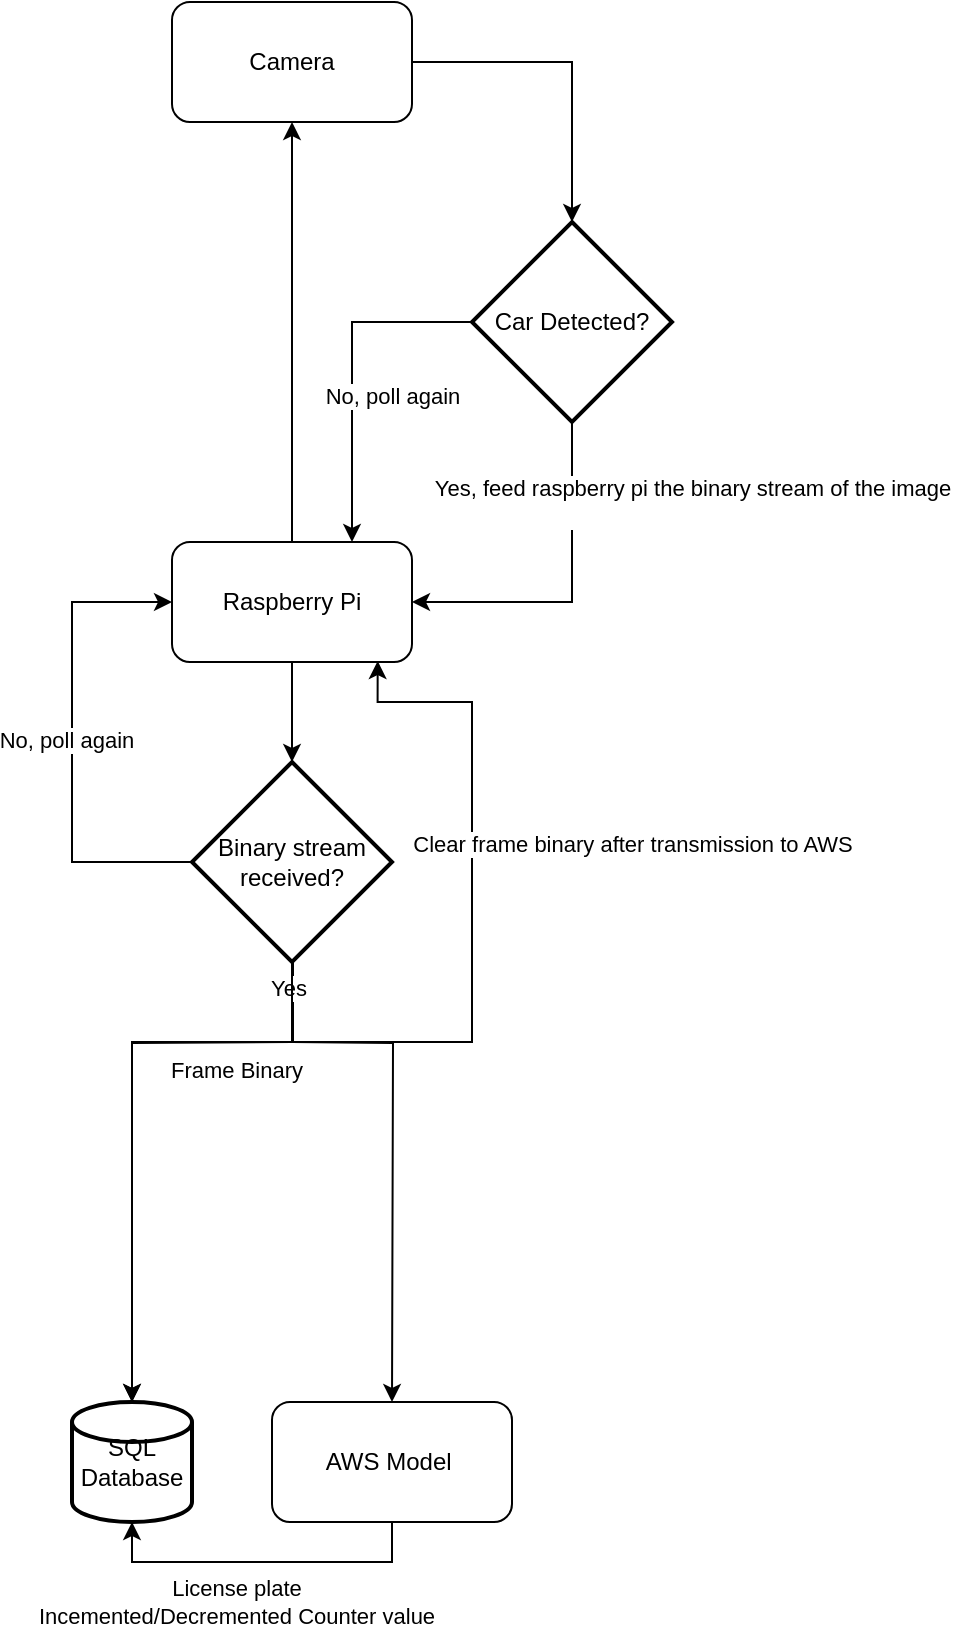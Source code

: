<mxfile version="24.7.17">
  <diagram name="Page-1" id="hNk9jKWtRZ3PnQkdw8SD">
    <mxGraphModel dx="1119" dy="823" grid="1" gridSize="10" guides="1" tooltips="1" connect="1" arrows="1" fold="1" page="1" pageScale="1" pageWidth="850" pageHeight="1100" math="0" shadow="0">
      <root>
        <mxCell id="0" />
        <mxCell id="1" parent="0" />
        <mxCell id="17Nm9Soat1oXQYeWevZ1-1" value="Camera" style="rounded=1;whiteSpace=wrap;html=1;" vertex="1" parent="1">
          <mxGeometry x="100" y="130" width="120" height="60" as="geometry" />
        </mxCell>
        <mxCell id="17Nm9Soat1oXQYeWevZ1-13" style="edgeStyle=orthogonalEdgeStyle;rounded=0;orthogonalLoop=1;jettySize=auto;html=1;" edge="1" parent="1" target="17Nm9Soat1oXQYeWevZ1-14">
          <mxGeometry relative="1" as="geometry">
            <mxPoint x="210" y="870" as="targetPoint" />
            <mxPoint x="160" y="650" as="sourcePoint" />
          </mxGeometry>
        </mxCell>
        <mxCell id="17Nm9Soat1oXQYeWevZ1-15" value="Frame Binary" style="edgeLabel;html=1;align=center;verticalAlign=middle;resizable=0;points=[];" vertex="1" connectable="0" parent="17Nm9Soat1oXQYeWevZ1-13">
          <mxGeometry x="0.061" y="4" relative="1" as="geometry">
            <mxPoint x="48" y="-44" as="offset" />
          </mxGeometry>
        </mxCell>
        <mxCell id="17Nm9Soat1oXQYeWevZ1-16" style="edgeStyle=orthogonalEdgeStyle;rounded=0;orthogonalLoop=1;jettySize=auto;html=1;" edge="1" parent="1">
          <mxGeometry relative="1" as="geometry">
            <mxPoint x="210" y="830" as="targetPoint" />
            <mxPoint x="160" y="650" as="sourcePoint" />
          </mxGeometry>
        </mxCell>
        <mxCell id="17Nm9Soat1oXQYeWevZ1-20" style="edgeStyle=orthogonalEdgeStyle;rounded=0;orthogonalLoop=1;jettySize=auto;html=1;entryX=0.5;entryY=1;entryDx=0;entryDy=0;" edge="1" parent="1" source="17Nm9Soat1oXQYeWevZ1-2" target="17Nm9Soat1oXQYeWevZ1-1">
          <mxGeometry relative="1" as="geometry">
            <mxPoint x="160" y="240" as="targetPoint" />
          </mxGeometry>
        </mxCell>
        <mxCell id="17Nm9Soat1oXQYeWevZ1-2" value="Raspberry Pi" style="rounded=1;whiteSpace=wrap;html=1;" vertex="1" parent="1">
          <mxGeometry x="100" y="400" width="120" height="60" as="geometry" />
        </mxCell>
        <mxCell id="17Nm9Soat1oXQYeWevZ1-14" value="SQL Database" style="strokeWidth=2;html=1;shape=mxgraph.flowchart.database;whiteSpace=wrap;" vertex="1" parent="1">
          <mxGeometry x="50" y="830" width="60" height="60" as="geometry" />
        </mxCell>
        <mxCell id="17Nm9Soat1oXQYeWevZ1-17" value="AWS Model&amp;nbsp;" style="rounded=1;whiteSpace=wrap;html=1;" vertex="1" parent="1">
          <mxGeometry x="150" y="830" width="120" height="60" as="geometry" />
        </mxCell>
        <mxCell id="17Nm9Soat1oXQYeWevZ1-18" style="edgeStyle=orthogonalEdgeStyle;rounded=0;orthogonalLoop=1;jettySize=auto;html=1;entryX=0.5;entryY=1;entryDx=0;entryDy=0;entryPerimeter=0;" edge="1" parent="1" source="17Nm9Soat1oXQYeWevZ1-17" target="17Nm9Soat1oXQYeWevZ1-14">
          <mxGeometry relative="1" as="geometry">
            <Array as="points">
              <mxPoint x="210" y="910" />
              <mxPoint x="80" y="910" />
            </Array>
          </mxGeometry>
        </mxCell>
        <mxCell id="17Nm9Soat1oXQYeWevZ1-19" value="License plate&lt;div&gt;Incemented/Decremented Counter value&lt;/div&gt;" style="edgeLabel;html=1;align=center;verticalAlign=middle;resizable=0;points=[];" vertex="1" connectable="0" parent="17Nm9Soat1oXQYeWevZ1-18">
          <mxGeometry x="0.153" relative="1" as="geometry">
            <mxPoint y="20" as="offset" />
          </mxGeometry>
        </mxCell>
        <mxCell id="17Nm9Soat1oXQYeWevZ1-23" style="edgeStyle=orthogonalEdgeStyle;rounded=0;orthogonalLoop=1;jettySize=auto;html=1;entryX=0.75;entryY=0;entryDx=0;entryDy=0;" edge="1" parent="1" source="17Nm9Soat1oXQYeWevZ1-21" target="17Nm9Soat1oXQYeWevZ1-2">
          <mxGeometry relative="1" as="geometry" />
        </mxCell>
        <mxCell id="17Nm9Soat1oXQYeWevZ1-24" value="No, poll again" style="edgeLabel;html=1;align=center;verticalAlign=middle;resizable=0;points=[];" vertex="1" connectable="0" parent="17Nm9Soat1oXQYeWevZ1-23">
          <mxGeometry x="0.141" y="-2" relative="1" as="geometry">
            <mxPoint x="22" as="offset" />
          </mxGeometry>
        </mxCell>
        <mxCell id="17Nm9Soat1oXQYeWevZ1-25" style="edgeStyle=orthogonalEdgeStyle;rounded=0;orthogonalLoop=1;jettySize=auto;html=1;entryX=1;entryY=0.5;entryDx=0;entryDy=0;" edge="1" parent="1" source="17Nm9Soat1oXQYeWevZ1-21" target="17Nm9Soat1oXQYeWevZ1-2">
          <mxGeometry relative="1" as="geometry">
            <Array as="points">
              <mxPoint x="300" y="430" />
            </Array>
          </mxGeometry>
        </mxCell>
        <mxCell id="17Nm9Soat1oXQYeWevZ1-26" value="Yes, feed raspberry pi the binary stream of the image&lt;div&gt;&lt;br&gt;&lt;/div&gt;" style="edgeLabel;html=1;align=center;verticalAlign=middle;resizable=0;points=[];" vertex="1" connectable="0" parent="17Nm9Soat1oXQYeWevZ1-25">
          <mxGeometry x="-0.529" y="-1" relative="1" as="geometry">
            <mxPoint x="61" as="offset" />
          </mxGeometry>
        </mxCell>
        <mxCell id="17Nm9Soat1oXQYeWevZ1-21" value="Car Detected?" style="strokeWidth=2;html=1;shape=mxgraph.flowchart.decision;whiteSpace=wrap;" vertex="1" parent="1">
          <mxGeometry x="250" y="240" width="100" height="100" as="geometry" />
        </mxCell>
        <mxCell id="17Nm9Soat1oXQYeWevZ1-22" style="edgeStyle=orthogonalEdgeStyle;rounded=0;orthogonalLoop=1;jettySize=auto;html=1;entryX=0.5;entryY=0;entryDx=0;entryDy=0;entryPerimeter=0;" edge="1" parent="1" source="17Nm9Soat1oXQYeWevZ1-1" target="17Nm9Soat1oXQYeWevZ1-21">
          <mxGeometry relative="1" as="geometry" />
        </mxCell>
        <mxCell id="17Nm9Soat1oXQYeWevZ1-29" style="edgeStyle=orthogonalEdgeStyle;rounded=0;orthogonalLoop=1;jettySize=auto;html=1;entryX=0;entryY=0.5;entryDx=0;entryDy=0;exitX=0;exitY=0.5;exitDx=0;exitDy=0;exitPerimeter=0;" edge="1" parent="1" source="17Nm9Soat1oXQYeWevZ1-27" target="17Nm9Soat1oXQYeWevZ1-2">
          <mxGeometry relative="1" as="geometry">
            <mxPoint x="60" y="420" as="targetPoint" />
            <Array as="points">
              <mxPoint x="50" y="560" />
              <mxPoint x="50" y="430" />
            </Array>
          </mxGeometry>
        </mxCell>
        <mxCell id="17Nm9Soat1oXQYeWevZ1-31" value="No, poll again" style="edgeLabel;html=1;align=center;verticalAlign=middle;resizable=0;points=[];" vertex="1" connectable="0" parent="17Nm9Soat1oXQYeWevZ1-29">
          <mxGeometry x="0.009" y="3" relative="1" as="geometry">
            <mxPoint as="offset" />
          </mxGeometry>
        </mxCell>
        <mxCell id="17Nm9Soat1oXQYeWevZ1-27" value="Binary stream received?" style="strokeWidth=2;html=1;shape=mxgraph.flowchart.decision;whiteSpace=wrap;" vertex="1" parent="1">
          <mxGeometry x="110" y="510" width="100" height="100" as="geometry" />
        </mxCell>
        <mxCell id="17Nm9Soat1oXQYeWevZ1-30" style="edgeStyle=orthogonalEdgeStyle;rounded=0;orthogonalLoop=1;jettySize=auto;html=1;entryX=0.5;entryY=0;entryDx=0;entryDy=0;entryPerimeter=0;" edge="1" parent="1" target="17Nm9Soat1oXQYeWevZ1-14">
          <mxGeometry relative="1" as="geometry">
            <mxPoint x="160.5" y="610" as="sourcePoint" />
            <Array as="points">
              <mxPoint x="160.5" y="650" />
              <mxPoint x="80.5" y="650" />
            </Array>
          </mxGeometry>
        </mxCell>
        <mxCell id="17Nm9Soat1oXQYeWevZ1-33" value="Yes" style="edgeLabel;html=1;align=center;verticalAlign=middle;resizable=0;points=[];" vertex="1" connectable="0" parent="17Nm9Soat1oXQYeWevZ1-30">
          <mxGeometry x="-0.913" y="-3" relative="1" as="geometry">
            <mxPoint as="offset" />
          </mxGeometry>
        </mxCell>
        <mxCell id="17Nm9Soat1oXQYeWevZ1-34" style="edgeStyle=orthogonalEdgeStyle;rounded=0;orthogonalLoop=1;jettySize=auto;html=1;entryX=0.5;entryY=0;entryDx=0;entryDy=0;entryPerimeter=0;" edge="1" parent="1" source="17Nm9Soat1oXQYeWevZ1-2" target="17Nm9Soat1oXQYeWevZ1-27">
          <mxGeometry relative="1" as="geometry" />
        </mxCell>
        <mxCell id="17Nm9Soat1oXQYeWevZ1-35" style="edgeStyle=orthogonalEdgeStyle;rounded=0;orthogonalLoop=1;jettySize=auto;html=1;entryX=0.857;entryY=0.992;entryDx=0;entryDy=0;entryPerimeter=0;" edge="1" parent="1" source="17Nm9Soat1oXQYeWevZ1-27" target="17Nm9Soat1oXQYeWevZ1-2">
          <mxGeometry relative="1" as="geometry">
            <Array as="points">
              <mxPoint x="160" y="650" />
              <mxPoint x="250" y="650" />
              <mxPoint x="250" y="480" />
              <mxPoint x="203" y="480" />
            </Array>
          </mxGeometry>
        </mxCell>
        <mxCell id="17Nm9Soat1oXQYeWevZ1-36" value="Clear frame binary after transmission to AWS" style="edgeLabel;html=1;align=center;verticalAlign=middle;resizable=0;points=[];" vertex="1" connectable="0" parent="17Nm9Soat1oXQYeWevZ1-35">
          <mxGeometry x="0.237" y="1" relative="1" as="geometry">
            <mxPoint x="81" y="-2" as="offset" />
          </mxGeometry>
        </mxCell>
      </root>
    </mxGraphModel>
  </diagram>
</mxfile>
